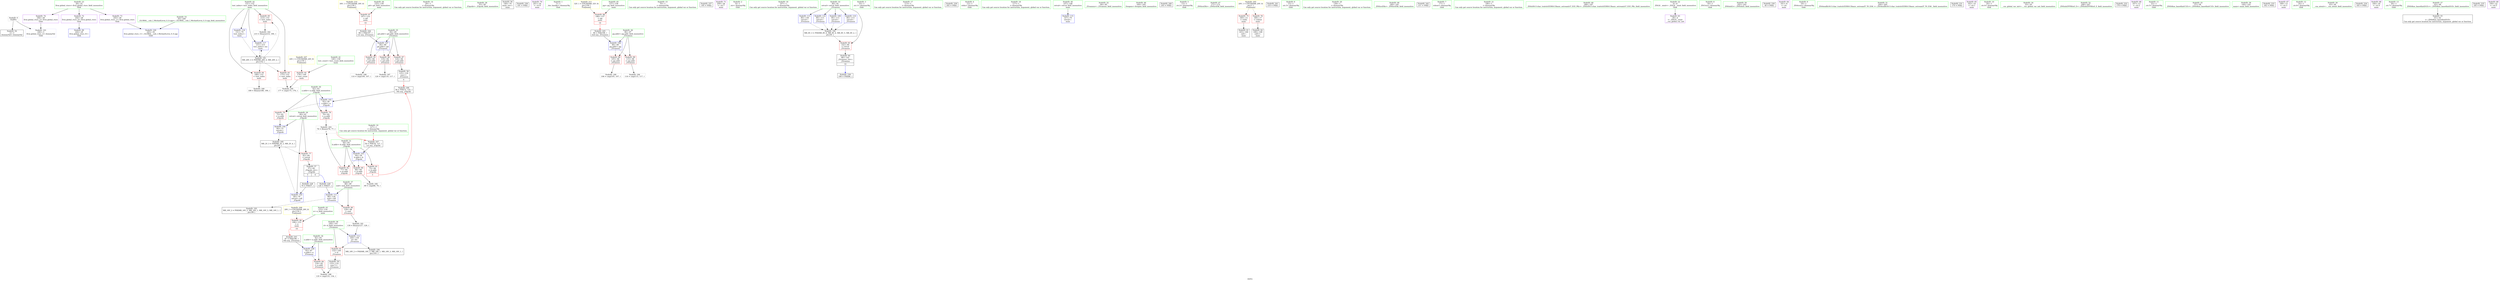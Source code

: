 digraph "SVFG" {
	label="SVFG";

	Node0x5570c6e6ebd0 [shape=record,color=grey,label="{NodeID: 0\nNullPtr}"];
	Node0x5570c6e6ebd0 -> Node0x5570c6e85730[style=solid];
	Node0x5570c6e6ebd0 -> Node0x5570c6e84d90[style=solid];
	Node0x5570c6e8d120 [shape=record,color=grey,label="{NodeID: 180\n189 = Binary(188, 190, )\n}"];
	Node0x5570c6e849f0 [shape=record,color=red,label="{NodeID: 97\n197\<--155\n\<--pd\nmain\n|{<s0>14}}"];
	Node0x5570c6e849f0:s0 -> Node0x5570c6ea0450[style=solid,color=red];
	Node0x5570c6e82370 [shape=record,color=green,label="{NodeID: 14\n29\<--1\n\<--dummyObj\nCan only get source location for instruction, argument, global var or function.}"];
	Node0x5570c6e88850 [shape=record,color=black,label="{NodeID: 194\nMR_18V_2 = PHI(MR_18V_3, MR_18V_1, MR_18V_3, MR_18V_1, )\npts\{101 \}\n}"];
	Node0x5570c6e845c0 [shape=record,color=blue,label="{NodeID: 111\n98\<--126\nnod\<--call\n_Z3canxxx\n}"];
	Node0x5570c6e845c0 -> Node0x5570c6e87560[style=dashed];
	Node0x5570c6e845c0 -> Node0x5570c6e88350[style=dashed];
	Node0x5570c6e82fe0 [shape=record,color=green,label="{NodeID: 28\n55\<--56\n_Z3gcdii\<--_Z3gcdii_field_insensitive\n}"];
	Node0x5570c6e83bd0 [shape=record,color=green,label="{NodeID: 42\n151\<--152\ntest_index\<--test_index_field_insensitive\nmain\n}"];
	Node0x5570c6e83bd0 -> Node0x5570c6e877d0[style=solid];
	Node0x5570c6e83bd0 -> Node0x5570c6e878a0[style=solid];
	Node0x5570c6e83bd0 -> Node0x5570c6e87970[style=solid];
	Node0x5570c6e83bd0 -> Node0x5570c6e89b70[style=solid];
	Node0x5570c6e83bd0 -> Node0x5570c6e89c40[style=solid];
	Node0x5570c6e85930 [shape=record,color=black,label="{NodeID: 56\n146\<--70\nmain_ret\<--\nmain\n}"];
	Node0x5570c6e9fad0 [shape=record,color=black,label="{NodeID: 236\n191 = PHI()\n}"];
	Node0x5570c6e86490 [shape=record,color=purple,label="{NodeID: 70\n201\<--24\n\<--.str.6\nmain\n}"];
	Node0x5570c6e87080 [shape=record,color=red,label="{NodeID: 84\n134\<--92\n\<--n.addr\n_Z3canxxx\n}"];
	Node0x5570c6e87080 -> Node0x5570c6e8da20[style=solid];
	Node0x5570c6e81470 [shape=record,color=green,label="{NodeID: 1\n7\<--1\n__dso_handle\<--dummyObj\nGlob }"];
	Node0x5570c6e8d2a0 [shape=record,color=grey,label="{NodeID: 181\n130 = Binary(127, 129, )\n}"];
	Node0x5570c6e8d2a0 -> Node0x5570c6e84690[style=solid];
	Node0x5570c6e84ac0 [shape=record,color=red,label="{NodeID: 98\n198\<--157\n\<--pg\nmain\n|{<s0>14}}"];
	Node0x5570c6e84ac0:s0 -> Node0x5570c6ea0590[style=solid,color=red];
	Node0x5570c6e82400 [shape=record,color=green,label="{NodeID: 15\n70\<--1\n\<--dummyObj\nCan only get source location for instruction, argument, global var or function.}"];
	Node0x5570c6e88940 [shape=record,color=black,label="{NodeID: 195\nMR_2V_3 = PHI(MR_2V_2, MR_2V_4, )\npts\{61 \}\n}"];
	Node0x5570c6e88940 -> Node0x5570c6e86ad0[style=dashed];
	Node0x5570c6e84690 [shape=record,color=blue,label="{NodeID: 112\n100\<--130\nd\<--div\n_Z3canxxx\n}"];
	Node0x5570c6e84690 -> Node0x5570c6e87630[style=dashed];
	Node0x5570c6e84690 -> Node0x5570c6e88850[style=dashed];
	Node0x5570c6e830e0 [shape=record,color=green,label="{NodeID: 29\n60\<--61\nretval\<--retval_field_insensitive\n_Z3gcdii\n}"];
	Node0x5570c6e830e0 -> Node0x5570c6e86ad0[style=solid];
	Node0x5570c6e830e0 -> Node0x5570c6e85030[style=solid];
	Node0x5570c6e830e0 -> Node0x5570c6e840e0[style=solid];
	Node0x5570c6e96d20 [shape=record,color=yellow,style=double,label="{NodeID: 209\n28V_1 = ENCHI(MR_28V_0)\npts\{154 \}\nFun[main]}"];
	Node0x5570c6e96d20 -> Node0x5570c6e84920[style=dashed];
	Node0x5570c6e83ca0 [shape=record,color=green,label="{NodeID: 43\n153\<--154\nn\<--n_field_insensitive\nmain\n}"];
	Node0x5570c6e83ca0 -> Node0x5570c6e84920[style=solid];
	Node0x5570c6e85a00 [shape=record,color=black,label="{NodeID: 57\n57\<--82\n_Z3gcdii_ret\<--\n_Z3gcdii\n|{<s0>3|<s1>4}}"];
	Node0x5570c6e85a00:s0 -> Node0x5570c6c45820[style=solid,color=blue];
	Node0x5570c6e85a00:s1 -> Node0x5570c6e9f460[style=solid,color=blue];
	Node0x5570c6e9fbd0 [shape=record,color=black,label="{NodeID: 237\n195 = PHI()\n}"];
	Node0x5570c6e86560 [shape=record,color=purple,label="{NodeID: 71\n209\<--26\n\<--.str.7\nmain\n}"];
	Node0x5570c6e87150 [shape=record,color=red,label="{NodeID: 85\n109\<--94\n\<--pd.addr\n_Z3canxxx\n}"];
	Node0x5570c6e87150 -> Node0x5570c6e8dd20[style=solid];
	Node0x5570c6e81500 [shape=record,color=green,label="{NodeID: 2\n8\<--1\n.str\<--dummyObj\nGlob }"];
	Node0x5570c6e8d420 [shape=record,color=grey,label="{NodeID: 182\n215 = Binary(214, 190, )\n}"];
	Node0x5570c6e8d420 -> Node0x5570c6e89c40[style=solid];
	Node0x5570c6e84b90 [shape=record,color=blue,label="{NodeID: 99\n244\<--29\nllvm.global_ctors_0\<--\nGlob }"];
	Node0x5570c6e82490 [shape=record,color=green,label="{NodeID: 16\n107\<--1\n\<--dummyObj\nCan only get source location for instruction, argument, global var or function.}"];
	Node0x5570c6e84760 [shape=record,color=blue,label="{NodeID: 113\n90\<--138\nretval\<--\n_Z3canxxx\n}"];
	Node0x5570c6e84760 -> Node0x5570c6e87e50[style=dashed];
	Node0x5570c6e831b0 [shape=record,color=green,label="{NodeID: 30\n62\<--63\na.addr\<--a.addr_field_insensitive\n_Z3gcdii\n}"];
	Node0x5570c6e831b0 -> Node0x5570c6e86ba0[style=solid];
	Node0x5570c6e831b0 -> Node0x5570c6e86c70[style=solid];
	Node0x5570c6e831b0 -> Node0x5570c6e84e90[style=solid];
	Node0x5570c6e96e00 [shape=record,color=yellow,style=double,label="{NodeID: 210\n30V_1 = ENCHI(MR_30V_0)\npts\{156 \}\nFun[main]}"];
	Node0x5570c6e96e00 -> Node0x5570c6e849f0[style=dashed];
	Node0x5570c6e83d70 [shape=record,color=green,label="{NodeID: 44\n155\<--156\npd\<--pd_field_insensitive\nmain\n}"];
	Node0x5570c6e83d70 -> Node0x5570c6e849f0[style=solid];
	Node0x5570c6e85ad0 [shape=record,color=black,label="{NodeID: 58\n125\<--124\nconv\<--\n_Z3canxxx\n|{<s0>4}}"];
	Node0x5570c6e85ad0:s0 -> Node0x5570c6ea06d0[style=solid,color=red];
	Node0x5570c6e9fca0 [shape=record,color=black,label="{NodeID: 238\n199 = PHI(86, )\n}"];
	Node0x5570c6e86630 [shape=record,color=purple,label="{NodeID: 72\n244\<--28\nllvm.global_ctors_0\<--llvm.global_ctors\nGlob }"];
	Node0x5570c6e86630 -> Node0x5570c6e84b90[style=solid];
	Node0x5570c6e87220 [shape=record,color=red,label="{NodeID: 86\n119\<--94\n\<--pd.addr\n_Z3canxxx\n}"];
	Node0x5570c6e87220 -> Node0x5570c6e8dba0[style=solid];
	Node0x5570c6e81590 [shape=record,color=green,label="{NodeID: 3\n10\<--1\n.str.1\<--dummyObj\nGlob }"];
	Node0x5570c6e8d5a0 [shape=record,color=grey,label="{NodeID: 183\n78 = Binary(76, 77, )\n|{<s0>3}}"];
	Node0x5570c6e8d5a0:s0 -> Node0x5570c6ea08e0[style=solid,color=red];
	Node0x5570c6e84c90 [shape=record,color=blue,label="{NodeID: 100\n245\<--30\nllvm.global_ctors_1\<--_GLOBAL__sub_I_MichaelLevin_0_0.cpp\nGlob }"];
	Node0x5570c6e82520 [shape=record,color=green,label="{NodeID: 17\n113\<--1\n\<--dummyObj\nCan only get source location for instruction, argument, global var or function.}"];
	Node0x5570c6e84830 [shape=record,color=blue,label="{NodeID: 114\n90\<--113\nretval\<--\n_Z3canxxx\n}"];
	Node0x5570c6e84830 -> Node0x5570c6e87e50[style=dashed];
	Node0x5570c6e83280 [shape=record,color=green,label="{NodeID: 31\n64\<--65\nb.addr\<--b.addr_field_insensitive\n_Z3gcdii\n}"];
	Node0x5570c6e83280 -> Node0x5570c6e86d40[style=solid];
	Node0x5570c6e83280 -> Node0x5570c6e86e10[style=solid];
	Node0x5570c6e83280 -> Node0x5570c6e86ee0[style=solid];
	Node0x5570c6e83280 -> Node0x5570c6e84f60[style=solid];
	Node0x5570c6e96ee0 [shape=record,color=yellow,style=double,label="{NodeID: 211\n32V_1 = ENCHI(MR_32V_0)\npts\{158 \}\nFun[main]}"];
	Node0x5570c6e96ee0 -> Node0x5570c6e84ac0[style=dashed];
	Node0x5570c6e83e40 [shape=record,color=green,label="{NodeID: 45\n157\<--158\npg\<--pg_field_insensitive\nmain\n}"];
	Node0x5570c6e83e40 -> Node0x5570c6e84ac0[style=solid];
	Node0x5570c6e85ba0 [shape=record,color=black,label="{NodeID: 59\n133\<--132\nconv7\<--\n_Z3canxxx\n}"];
	Node0x5570c6e85ba0 -> Node0x5570c6e8da20[style=solid];
	Node0x5570c6e9fe10 [shape=record,color=black,label="{NodeID: 239\n202 = PHI()\n}"];
	Node0x5570c6e86730 [shape=record,color=purple,label="{NodeID: 73\n245\<--28\nllvm.global_ctors_1\<--llvm.global_ctors\nGlob }"];
	Node0x5570c6e86730 -> Node0x5570c6e84c90[style=solid];
	Node0x5570c6e872f0 [shape=record,color=red,label="{NodeID: 87\n124\<--94\n\<--pd.addr\n_Z3canxxx\n}"];
	Node0x5570c6e872f0 -> Node0x5570c6e85ad0[style=solid];
	Node0x5570c6e81620 [shape=record,color=green,label="{NodeID: 4\n12\<--1\nstdin\<--dummyObj\nGlob }"];
	Node0x5570c6e8d720 [shape=record,color=grey,label="{NodeID: 184\n116 = cmp(115, 117, )\n}"];
	Node0x5570c6e84d90 [shape=record,color=blue, style = dotted,label="{NodeID: 101\n246\<--3\nllvm.global_ctors_2\<--dummyVal\nGlob }"];
	Node0x5570c6e825e0 [shape=record,color=green,label="{NodeID: 18\n117\<--1\n\<--dummyObj\nCan only get source location for instruction, argument, global var or function.}"];
	Node0x5570c6e89aa0 [shape=record,color=blue,label="{NodeID: 115\n147\<--70\nretval\<--\nmain\n}"];
	Node0x5570c6e83350 [shape=record,color=green,label="{NodeID: 32\n84\<--85\n_Z3canxxx\<--_Z3canxxx_field_insensitive\n}"];
	Node0x5570c6e83f10 [shape=record,color=green,label="{NodeID: 46\n164\<--165\nfreopen\<--freopen_field_insensitive\n}"];
	Node0x5570c6e85c70 [shape=record,color=black,label="{NodeID: 60\n86\<--142\n_Z3canxxx_ret\<--\n_Z3canxxx\n|{<s0>14}}"];
	Node0x5570c6e85c70:s0 -> Node0x5570c6e9fca0[style=solid,color=blue];
	Node0x5570c6e9ff10 [shape=record,color=black,label="{NodeID: 240\n203 = PHI()\n}"];
	Node0x5570c6e86830 [shape=record,color=purple,label="{NodeID: 74\n246\<--28\nllvm.global_ctors_2\<--llvm.global_ctors\nGlob }"];
	Node0x5570c6e86830 -> Node0x5570c6e84d90[style=solid];
	Node0x5570c6e873c0 [shape=record,color=red,label="{NodeID: 88\n105\<--96\n\<--pg.addr\n_Z3canxxx\n}"];
	Node0x5570c6e873c0 -> Node0x5570c6e8dea0[style=solid];
	Node0x5570c6e81e60 [shape=record,color=green,label="{NodeID: 5\n13\<--1\n.str.2\<--dummyObj\nGlob }"];
	Node0x5570c6e8d8a0 [shape=record,color=grey,label="{NodeID: 185\n69 = cmp(68, 70, )\n}"];
	Node0x5570c6e84e90 [shape=record,color=blue,label="{NodeID: 102\n62\<--58\na.addr\<--a\n_Z3gcdii\n}"];
	Node0x5570c6e84e90 -> Node0x5570c6e86ba0[style=dashed];
	Node0x5570c6e84e90 -> Node0x5570c6e86c70[style=dashed];
	Node0x5570c6e826e0 [shape=record,color=green,label="{NodeID: 19\n127\<--1\n\<--dummyObj\nCan only get source location for instruction, argument, global var or function.|{<s0>4}}"];
	Node0x5570c6e826e0:s0 -> Node0x5570c6ea08e0[style=solid,color=red];
	Node0x5570c6e89b70 [shape=record,color=blue,label="{NodeID: 116\n151\<--70\ntest_index\<--\nmain\n}"];
	Node0x5570c6e89b70 -> Node0x5570c6e92e00[style=dashed];
	Node0x5570c6e83450 [shape=record,color=green,label="{NodeID: 33\n90\<--91\nretval\<--retval_field_insensitive\n_Z3canxxx\n}"];
	Node0x5570c6e83450 -> Node0x5570c6e86fb0[style=solid];
	Node0x5570c6e83450 -> Node0x5570c6e84420[style=solid];
	Node0x5570c6e83450 -> Node0x5570c6e844f0[style=solid];
	Node0x5570c6e83450 -> Node0x5570c6e84760[style=solid];
	Node0x5570c6e83450 -> Node0x5570c6e84830[style=solid];
	Node0x5570c6e84010 [shape=record,color=green,label="{NodeID: 47\n171\<--172\n_ZNSirsERi\<--_ZNSirsERi_field_insensitive\n}"];
	Node0x5570c6e85d40 [shape=record,color=black,label="{NodeID: 61\n163\<--160\ncall\<--\nmain\n}"];
	Node0x5570c6e9ffe0 [shape=record,color=black,label="{NodeID: 241\n210 = PHI()\n}"];
	Node0x5570c6e86930 [shape=record,color=red,label="{NodeID: 75\n160\<--12\n\<--stdin\nmain\n}"];
	Node0x5570c6e86930 -> Node0x5570c6e85d40[style=solid];
	Node0x5570c6e87490 [shape=record,color=red,label="{NodeID: 89\n115\<--96\n\<--pg.addr\n_Z3canxxx\n}"];
	Node0x5570c6e87490 -> Node0x5570c6e8d720[style=solid];
	Node0x5570c6e81ef0 [shape=record,color=green,label="{NodeID: 6\n15\<--1\n.str.3\<--dummyObj\nGlob }"];
	Node0x5570c6e8da20 [shape=record,color=grey,label="{NodeID: 186\n135 = cmp(133, 134, )\n}"];
	Node0x5570c6e84f60 [shape=record,color=blue,label="{NodeID: 103\n64\<--59\nb.addr\<--b\n_Z3gcdii\n}"];
	Node0x5570c6e84f60 -> Node0x5570c6e86d40[style=dashed];
	Node0x5570c6e84f60 -> Node0x5570c6e86e10[style=dashed];
	Node0x5570c6e84f60 -> Node0x5570c6e86ee0[style=dashed];
	Node0x5570c6e827e0 [shape=record,color=green,label="{NodeID: 20\n138\<--1\n\<--dummyObj\nCan only get source location for instruction, argument, global var or function.}"];
	Node0x5570c6e89c40 [shape=record,color=blue,label="{NodeID: 117\n151\<--215\ntest_index\<--inc\nmain\n}"];
	Node0x5570c6e89c40 -> Node0x5570c6e92e00[style=dashed];
	Node0x5570c6e83520 [shape=record,color=green,label="{NodeID: 34\n92\<--93\nn.addr\<--n.addr_field_insensitive\n_Z3canxxx\n}"];
	Node0x5570c6e83520 -> Node0x5570c6e87080[style=solid];
	Node0x5570c6e83520 -> Node0x5570c6e841b0[style=solid];
	Node0x5570c6e85130 [shape=record,color=green,label="{NodeID: 48\n180\<--181\n_ZNSirsERx\<--_ZNSirsERx_field_insensitive\n}"];
	Node0x5570c6c45820 [shape=record,color=black,label="{NodeID: 228\n79 = PHI(57, )\n}"];
	Node0x5570c6c45820 -> Node0x5570c6e840e0[style=solid];
	Node0x5570c6e85e10 [shape=record,color=black,label="{NodeID: 62\n169\<--166\ncall1\<--\nmain\n}"];
	Node0x5570c6ea0180 [shape=record,color=black,label="{NodeID: 242\n211 = PHI()\n}"];
	Node0x5570c6e86a00 [shape=record,color=red,label="{NodeID: 76\n166\<--17\n\<--stdout\nmain\n}"];
	Node0x5570c6e86a00 -> Node0x5570c6e85e10[style=solid];
	Node0x5570c6e87560 [shape=record,color=red,label="{NodeID: 90\n129\<--98\n\<--nod\n_Z3canxxx\n}"];
	Node0x5570c6e87560 -> Node0x5570c6e8d2a0[style=solid];
	Node0x5570c6e81f80 [shape=record,color=green,label="{NodeID: 7\n17\<--1\nstdout\<--dummyObj\nGlob }"];
	Node0x5570c6e8dba0 [shape=record,color=grey,label="{NodeID: 187\n120 = cmp(119, 117, )\n}"];
	Node0x5570c6e85030 [shape=record,color=blue,label="{NodeID: 104\n60\<--72\nretval\<--\n_Z3gcdii\n}"];
	Node0x5570c6e85030 -> Node0x5570c6e88940[style=dashed];
	Node0x5570c6e828e0 [shape=record,color=green,label="{NodeID: 21\n190\<--1\n\<--dummyObj\nCan only get source location for instruction, argument, global var or function.}"];
	Node0x5570c6e835f0 [shape=record,color=green,label="{NodeID: 35\n94\<--95\npd.addr\<--pd.addr_field_insensitive\n_Z3canxxx\n}"];
	Node0x5570c6e835f0 -> Node0x5570c6e87150[style=solid];
	Node0x5570c6e835f0 -> Node0x5570c6e87220[style=solid];
	Node0x5570c6e835f0 -> Node0x5570c6e872f0[style=solid];
	Node0x5570c6e835f0 -> Node0x5570c6e84280[style=solid];
	Node0x5570c6e85230 [shape=record,color=green,label="{NodeID: 49\n186\<--187\n_ZStlsISt11char_traitsIcEERSt13basic_ostreamIcT_ES5_PKc\<--_ZStlsISt11char_traitsIcEERSt13basic_ostreamIcT_ES5_PKc_field_insensitive\n}"];
	Node0x5570c6e9f460 [shape=record,color=black,label="{NodeID: 229\n126 = PHI(57, )\n}"];
	Node0x5570c6e9f460 -> Node0x5570c6e845c0[style=solid];
	Node0x5570c6e85ee0 [shape=record,color=purple,label="{NodeID: 63\n39\<--4\n\<--_ZStL8__ioinit\n__cxx_global_var_init\n}"];
	Node0x5570c6ea0250 [shape=record,color=black,label="{NodeID: 243\n87 = PHI(196, )\n0th arg _Z3canxxx }"];
	Node0x5570c6ea0250 -> Node0x5570c6e841b0[style=solid];
	Node0x5570c6e86ad0 [shape=record,color=red,label="{NodeID: 77\n82\<--60\n\<--retval\n_Z3gcdii\n}"];
	Node0x5570c6e86ad0 -> Node0x5570c6e85a00[style=solid];
	Node0x5570c6e87630 [shape=record,color=red,label="{NodeID: 91\n132\<--100\n\<--d\n_Z3canxxx\n}"];
	Node0x5570c6e87630 -> Node0x5570c6e85ba0[style=solid];
	Node0x5570c6e82010 [shape=record,color=green,label="{NodeID: 8\n18\<--1\n_ZSt3cin\<--dummyObj\nGlob }"];
	Node0x5570c6e8dd20 [shape=record,color=grey,label="{NodeID: 188\n110 = cmp(109, 107, )\n}"];
	Node0x5570c6e840e0 [shape=record,color=blue,label="{NodeID: 105\n60\<--79\nretval\<--call\n_Z3gcdii\n}"];
	Node0x5570c6e840e0 -> Node0x5570c6e88940[style=dashed];
	Node0x5570c6e829e0 [shape=record,color=green,label="{NodeID: 22\n4\<--6\n_ZStL8__ioinit\<--_ZStL8__ioinit_field_insensitive\nGlob }"];
	Node0x5570c6e829e0 -> Node0x5570c6e85ee0[style=solid];
	Node0x5570c6e836c0 [shape=record,color=green,label="{NodeID: 36\n96\<--97\npg.addr\<--pg.addr_field_insensitive\n_Z3canxxx\n}"];
	Node0x5570c6e836c0 -> Node0x5570c6e873c0[style=solid];
	Node0x5570c6e836c0 -> Node0x5570c6e87490[style=solid];
	Node0x5570c6e836c0 -> Node0x5570c6e84350[style=solid];
	Node0x5570c6e85330 [shape=record,color=green,label="{NodeID: 50\n192\<--193\n_ZNSolsEi\<--_ZNSolsEi_field_insensitive\n}"];
	Node0x5570c6e9f560 [shape=record,color=black,label="{NodeID: 230\n40 = PHI()\n}"];
	Node0x5570c6e85fb0 [shape=record,color=purple,label="{NodeID: 64\n161\<--8\n\<--.str\nmain\n}"];
	Node0x5570c6ea0450 [shape=record,color=black,label="{NodeID: 244\n88 = PHI(197, )\n1st arg _Z3canxxx }"];
	Node0x5570c6ea0450 -> Node0x5570c6e84280[style=solid];
	Node0x5570c6e86ba0 [shape=record,color=red,label="{NodeID: 78\n72\<--62\n\<--a.addr\n_Z3gcdii\n}"];
	Node0x5570c6e86ba0 -> Node0x5570c6e85030[style=solid];
	Node0x5570c6e87700 [shape=record,color=red,label="{NodeID: 92\n176\<--149\n\<--test_count\nmain\n}"];
	Node0x5570c6e87700 -> Node0x5570c6e8e020[style=solid];
	Node0x5570c6e820a0 [shape=record,color=green,label="{NodeID: 9\n19\<--1\n_ZSt4cout\<--dummyObj\nGlob }"];
	Node0x5570c6e8dea0 [shape=record,color=grey,label="{NodeID: 189\n106 = cmp(105, 107, )\n}"];
	Node0x5570c6e841b0 [shape=record,color=blue,label="{NodeID: 106\n92\<--87\nn.addr\<--n\n_Z3canxxx\n}"];
	Node0x5570c6e841b0 -> Node0x5570c6e87080[style=dashed];
	Node0x5570c6e82ae0 [shape=record,color=green,label="{NodeID: 23\n28\<--32\nllvm.global_ctors\<--llvm.global_ctors_field_insensitive\nGlob }"];
	Node0x5570c6e82ae0 -> Node0x5570c6e86630[style=solid];
	Node0x5570c6e82ae0 -> Node0x5570c6e86730[style=solid];
	Node0x5570c6e82ae0 -> Node0x5570c6e86830[style=solid];
	Node0x5570c6e83790 [shape=record,color=green,label="{NodeID: 37\n98\<--99\nnod\<--nod_field_insensitive\n_Z3canxxx\n}"];
	Node0x5570c6e83790 -> Node0x5570c6e87560[style=solid];
	Node0x5570c6e83790 -> Node0x5570c6e845c0[style=solid];
	Node0x5570c6e85430 [shape=record,color=green,label="{NodeID: 51\n204\<--205\n_ZSt4endlIcSt11char_traitsIcEERSt13basic_ostreamIT_T0_ES6_\<--_ZSt4endlIcSt11char_traitsIcEERSt13basic_ostreamIT_T0_ES6__field_insensitive\n}"];
	Node0x5570c6e9f630 [shape=record,color=black,label="{NodeID: 231\n170 = PHI()\n}"];
	Node0x5570c6e86080 [shape=record,color=purple,label="{NodeID: 65\n162\<--10\n\<--.str.1\nmain\n}"];
	Node0x5570c6ea0590 [shape=record,color=black,label="{NodeID: 245\n89 = PHI(198, )\n2nd arg _Z3canxxx }"];
	Node0x5570c6ea0590 -> Node0x5570c6e84350[style=solid];
	Node0x5570c6e86c70 [shape=record,color=red,label="{NodeID: 79\n76\<--62\n\<--a.addr\n_Z3gcdii\n}"];
	Node0x5570c6e86c70 -> Node0x5570c6e8d5a0[style=solid];
	Node0x5570c6e877d0 [shape=record,color=red,label="{NodeID: 93\n175\<--151\n\<--test_index\nmain\n}"];
	Node0x5570c6e877d0 -> Node0x5570c6e8e020[style=solid];
	Node0x5570c6e82130 [shape=record,color=green,label="{NodeID: 10\n20\<--1\n.str.4\<--dummyObj\nGlob }"];
	Node0x5570c6e8e020 [shape=record,color=grey,label="{NodeID: 190\n177 = cmp(175, 176, )\n}"];
	Node0x5570c6e84280 [shape=record,color=blue,label="{NodeID: 107\n94\<--88\npd.addr\<--pd\n_Z3canxxx\n}"];
	Node0x5570c6e84280 -> Node0x5570c6e87150[style=dashed];
	Node0x5570c6e84280 -> Node0x5570c6e87220[style=dashed];
	Node0x5570c6e84280 -> Node0x5570c6e872f0[style=dashed];
	Node0x5570c6e82be0 [shape=record,color=green,label="{NodeID: 24\n33\<--34\n__cxx_global_var_init\<--__cxx_global_var_init_field_insensitive\n}"];
	Node0x5570c6e83860 [shape=record,color=green,label="{NodeID: 38\n100\<--101\nd\<--d_field_insensitive\n_Z3canxxx\n}"];
	Node0x5570c6e83860 -> Node0x5570c6e87630[style=solid];
	Node0x5570c6e83860 -> Node0x5570c6e84690[style=solid];
	Node0x5570c6e85530 [shape=record,color=green,label="{NodeID: 52\n206\<--207\n_ZNSolsEPFRSoS_E\<--_ZNSolsEPFRSoS_E_field_insensitive\n}"];
	Node0x5570c6e9f700 [shape=record,color=black,label="{NodeID: 232\n179 = PHI()\n}"];
	Node0x5570c6e86150 [shape=record,color=purple,label="{NodeID: 66\n167\<--13\n\<--.str.2\nmain\n}"];
	Node0x5570c6ea06d0 [shape=record,color=black,label="{NodeID: 246\n58 = PHI(75, 125, )\n0th arg _Z3gcdii }"];
	Node0x5570c6ea06d0 -> Node0x5570c6e84e90[style=solid];
	Node0x5570c6e86d40 [shape=record,color=red,label="{NodeID: 80\n68\<--64\n\<--b.addr\n_Z3gcdii\n}"];
	Node0x5570c6e86d40 -> Node0x5570c6e8d8a0[style=solid];
	Node0x5570c6e878a0 [shape=record,color=red,label="{NodeID: 94\n188\<--151\n\<--test_index\nmain\n}"];
	Node0x5570c6e878a0 -> Node0x5570c6e8d120[style=solid];
	Node0x5570c6e821c0 [shape=record,color=green,label="{NodeID: 11\n22\<--1\n.str.5\<--dummyObj\nGlob }"];
	Node0x5570c6e92e00 [shape=record,color=black,label="{NodeID: 191\nMR_26V_3 = PHI(MR_26V_4, MR_26V_2, )\npts\{152 \}\n}"];
	Node0x5570c6e92e00 -> Node0x5570c6e877d0[style=dashed];
	Node0x5570c6e92e00 -> Node0x5570c6e878a0[style=dashed];
	Node0x5570c6e92e00 -> Node0x5570c6e87970[style=dashed];
	Node0x5570c6e92e00 -> Node0x5570c6e89c40[style=dashed];
	Node0x5570c6e84350 [shape=record,color=blue,label="{NodeID: 108\n96\<--89\npg.addr\<--pg\n_Z3canxxx\n}"];
	Node0x5570c6e84350 -> Node0x5570c6e873c0[style=dashed];
	Node0x5570c6e84350 -> Node0x5570c6e87490[style=dashed];
	Node0x5570c6e82ce0 [shape=record,color=green,label="{NodeID: 25\n37\<--38\n_ZNSt8ios_base4InitC1Ev\<--_ZNSt8ios_base4InitC1Ev_field_insensitive\n}"];
	Node0x5570c6e96970 [shape=record,color=yellow,style=double,label="{NodeID: 205\n20V_1 = ENCHI(MR_20V_0)\npts\{1 \}\nFun[main]}"];
	Node0x5570c6e96970 -> Node0x5570c6e86930[style=dashed];
	Node0x5570c6e96970 -> Node0x5570c6e86a00[style=dashed];
	Node0x5570c6e83930 [shape=record,color=green,label="{NodeID: 39\n144\<--145\nmain\<--main_field_insensitive\n}"];
	Node0x5570c6e85630 [shape=record,color=green,label="{NodeID: 53\n30\<--240\n_GLOBAL__sub_I_MichaelLevin_0_0.cpp\<--_GLOBAL__sub_I_MichaelLevin_0_0.cpp_field_insensitive\n}"];
	Node0x5570c6e85630 -> Node0x5570c6e84c90[style=solid];
	Node0x5570c6e9f7d0 [shape=record,color=black,label="{NodeID: 233\n182 = PHI()\n}"];
	Node0x5570c6e86220 [shape=record,color=purple,label="{NodeID: 67\n168\<--15\n\<--.str.3\nmain\n}"];
	Node0x5570c6ea08e0 [shape=record,color=black,label="{NodeID: 247\n59 = PHI(78, 127, )\n1st arg _Z3gcdii }"];
	Node0x5570c6ea08e0 -> Node0x5570c6e84f60[style=solid];
	Node0x5570c6e86e10 [shape=record,color=red,label="{NodeID: 81\n75\<--64\n\<--b.addr\n_Z3gcdii\n|{<s0>3}}"];
	Node0x5570c6e86e10:s0 -> Node0x5570c6ea06d0[style=solid,color=red];
	Node0x5570c6e87970 [shape=record,color=red,label="{NodeID: 95\n214\<--151\n\<--test_index\nmain\n}"];
	Node0x5570c6e87970 -> Node0x5570c6e8d420[style=solid];
	Node0x5570c6e82250 [shape=record,color=green,label="{NodeID: 12\n24\<--1\n.str.6\<--dummyObj\nGlob }"];
	Node0x5570c6e87e50 [shape=record,color=black,label="{NodeID: 192\nMR_8V_3 = PHI(MR_8V_6, MR_8V_4, MR_8V_5, MR_8V_2, )\npts\{91 \}\n}"];
	Node0x5570c6e87e50 -> Node0x5570c6e86fb0[style=dashed];
	Node0x5570c6e84420 [shape=record,color=blue,label="{NodeID: 109\n90\<--113\nretval\<--\n_Z3canxxx\n}"];
	Node0x5570c6e84420 -> Node0x5570c6e87e50[style=dashed];
	Node0x5570c6e82de0 [shape=record,color=green,label="{NodeID: 26\n43\<--44\n__cxa_atexit\<--__cxa_atexit_field_insensitive\n}"];
	Node0x5570c6e83a30 [shape=record,color=green,label="{NodeID: 40\n147\<--148\nretval\<--retval_field_insensitive\nmain\n}"];
	Node0x5570c6e83a30 -> Node0x5570c6e89aa0[style=solid];
	Node0x5570c6e85730 [shape=record,color=black,label="{NodeID: 54\n2\<--3\ndummyVal\<--dummyVal\n}"];
	Node0x5570c6e9f8d0 [shape=record,color=black,label="{NodeID: 234\n183 = PHI()\n}"];
	Node0x5570c6e862f0 [shape=record,color=purple,label="{NodeID: 68\n184\<--20\n\<--.str.4\nmain\n}"];
	Node0x5570c6e86ee0 [shape=record,color=red,label="{NodeID: 82\n77\<--64\n\<--b.addr\n_Z3gcdii\n}"];
	Node0x5570c6e86ee0 -> Node0x5570c6e8d5a0[style=solid];
	Node0x5570c6e84920 [shape=record,color=red,label="{NodeID: 96\n196\<--153\n\<--n\nmain\n|{<s0>14}}"];
	Node0x5570c6e84920:s0 -> Node0x5570c6ea0250[style=solid,color=red];
	Node0x5570c6e822e0 [shape=record,color=green,label="{NodeID: 13\n26\<--1\n.str.7\<--dummyObj\nGlob }"];
	Node0x5570c6e88350 [shape=record,color=black,label="{NodeID: 193\nMR_16V_2 = PHI(MR_16V_3, MR_16V_1, MR_16V_3, MR_16V_1, )\npts\{99 \}\n}"];
	Node0x5570c6e844f0 [shape=record,color=blue,label="{NodeID: 110\n90\<--113\nretval\<--\n_Z3canxxx\n}"];
	Node0x5570c6e844f0 -> Node0x5570c6e87e50[style=dashed];
	Node0x5570c6e82ee0 [shape=record,color=green,label="{NodeID: 27\n42\<--48\n_ZNSt8ios_base4InitD1Ev\<--_ZNSt8ios_base4InitD1Ev_field_insensitive\n}"];
	Node0x5570c6e82ee0 -> Node0x5570c6e85830[style=solid];
	Node0x5570c6e96b60 [shape=record,color=yellow,style=double,label="{NodeID: 207\n24V_1 = ENCHI(MR_24V_0)\npts\{150 \}\nFun[main]}"];
	Node0x5570c6e96b60 -> Node0x5570c6e87700[style=dashed];
	Node0x5570c6e83b00 [shape=record,color=green,label="{NodeID: 41\n149\<--150\ntest_count\<--test_count_field_insensitive\nmain\n}"];
	Node0x5570c6e83b00 -> Node0x5570c6e87700[style=solid];
	Node0x5570c6e85830 [shape=record,color=black,label="{NodeID: 55\n41\<--42\n\<--_ZNSt8ios_base4InitD1Ev\nCan only get source location for instruction, argument, global var or function.}"];
	Node0x5570c6e9f9a0 [shape=record,color=black,label="{NodeID: 235\n185 = PHI()\n}"];
	Node0x5570c6e863c0 [shape=record,color=purple,label="{NodeID: 69\n194\<--22\n\<--.str.5\nmain\n}"];
	Node0x5570c6e86fb0 [shape=record,color=red,label="{NodeID: 83\n142\<--90\n\<--retval\n_Z3canxxx\n}"];
	Node0x5570c6e86fb0 -> Node0x5570c6e85c70[style=solid];
}
